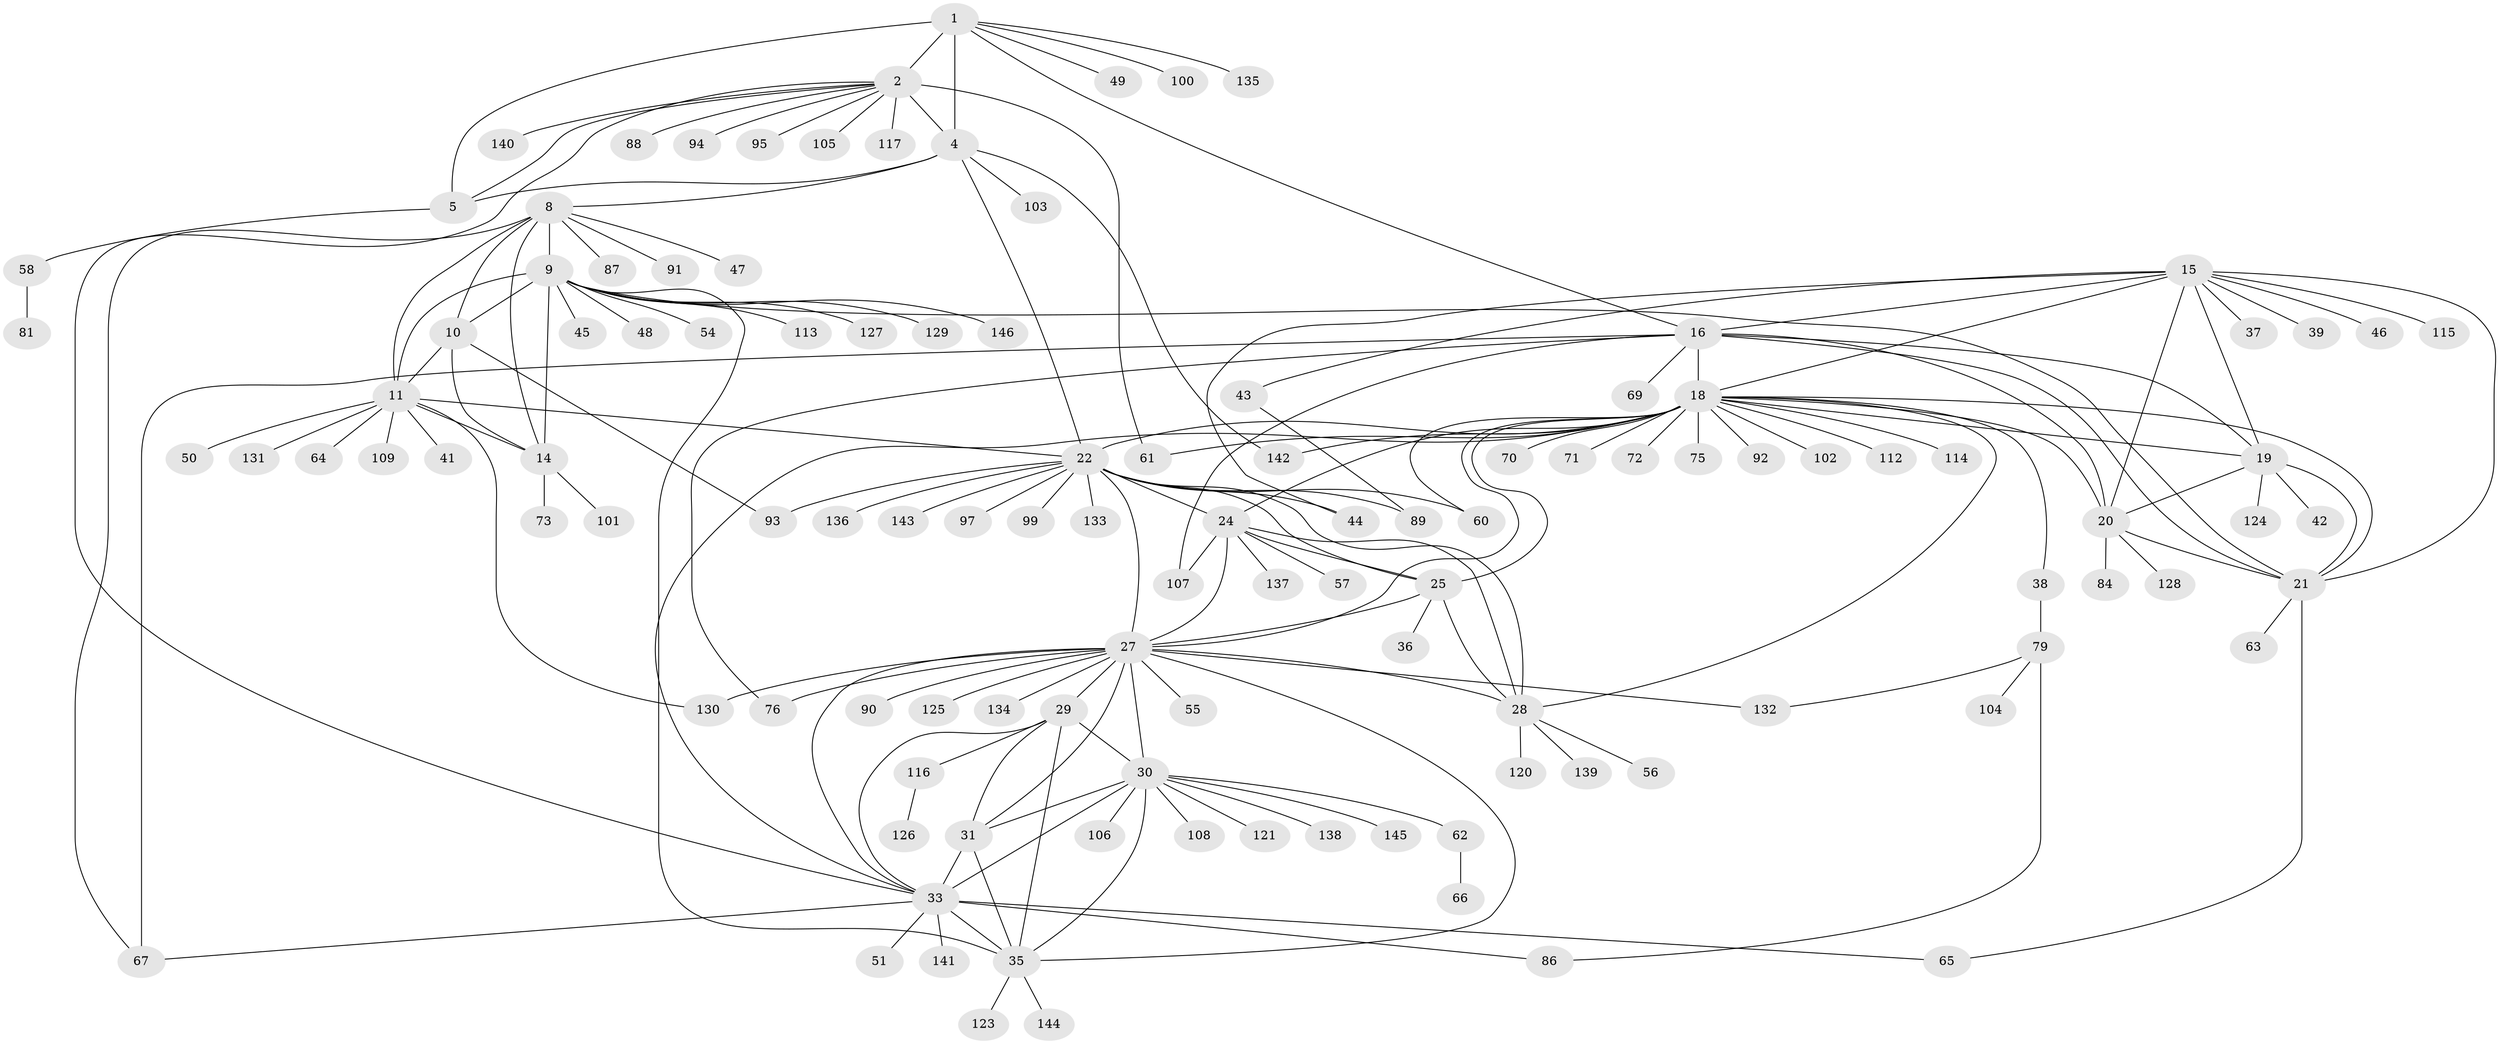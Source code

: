 // original degree distribution, {8: 0.06164383561643835, 9: 0.04794520547945205, 7: 0.0273972602739726, 11: 0.02054794520547945, 14: 0.00684931506849315, 12: 0.00684931506849315, 18: 0.00684931506849315, 10: 0.0410958904109589, 13: 0.02054794520547945, 1: 0.5821917808219178, 2: 0.1506849315068493, 3: 0.0273972602739726}
// Generated by graph-tools (version 1.1) at 2025/11/02/27/25 16:11:31]
// undirected, 117 vertices, 175 edges
graph export_dot {
graph [start="1"]
  node [color=gray90,style=filled];
  1 [super="+3"];
  2 [super="+7"];
  4 [super="+6"];
  5 [super="+77"];
  8 [super="+111"];
  9 [super="+13"];
  10 [super="+52"];
  11 [super="+12"];
  14;
  15 [super="+17"];
  16;
  18 [super="+26"];
  19 [super="+122"];
  20 [super="+82"];
  21 [super="+74"];
  22 [super="+23"];
  24 [super="+83"];
  25 [super="+40"];
  27 [super="+32"];
  28 [super="+78"];
  29 [super="+85"];
  30 [super="+34"];
  31 [super="+119"];
  33 [super="+96"];
  35 [super="+68"];
  36;
  37;
  38;
  39;
  41;
  42;
  43;
  44;
  45 [super="+53"];
  46;
  47;
  48;
  49;
  50;
  51;
  54 [super="+118"];
  55 [super="+59"];
  56;
  57;
  58;
  60;
  61;
  62;
  63;
  64;
  65;
  66;
  67;
  69;
  70;
  71;
  72;
  73;
  75;
  76 [super="+98"];
  79 [super="+80"];
  81;
  84;
  86;
  87;
  88;
  89;
  90;
  91;
  92;
  93;
  94;
  95;
  97;
  99;
  100;
  101;
  102;
  103;
  104;
  105;
  106;
  107 [super="+110"];
  108;
  109;
  112;
  113;
  114;
  115;
  116;
  117;
  120;
  121;
  123;
  124;
  125;
  126;
  127;
  128;
  129;
  130;
  131;
  132;
  133;
  134;
  135;
  136;
  137;
  138;
  139;
  140;
  141;
  142;
  143;
  144;
  145;
  146;
  1 -- 2 [weight=4];
  1 -- 4 [weight=4];
  1 -- 5 [weight=2];
  1 -- 49;
  1 -- 100;
  1 -- 16;
  1 -- 135;
  2 -- 4 [weight=4];
  2 -- 5 [weight=2];
  2 -- 88;
  2 -- 105;
  2 -- 117;
  2 -- 33;
  2 -- 140;
  2 -- 61;
  2 -- 94;
  2 -- 95;
  4 -- 5 [weight=2];
  4 -- 8;
  4 -- 103;
  4 -- 142;
  4 -- 22;
  5 -- 58;
  8 -- 9 [weight=2];
  8 -- 10;
  8 -- 11 [weight=2];
  8 -- 14;
  8 -- 47;
  8 -- 87;
  8 -- 91;
  8 -- 67;
  9 -- 10 [weight=2];
  9 -- 11 [weight=4];
  9 -- 14 [weight=2];
  9 -- 35;
  9 -- 45;
  9 -- 48;
  9 -- 54;
  9 -- 113;
  9 -- 127;
  9 -- 129;
  9 -- 146;
  9 -- 21;
  10 -- 11 [weight=2];
  10 -- 14;
  10 -- 93;
  11 -- 14 [weight=2];
  11 -- 22;
  11 -- 41;
  11 -- 50;
  11 -- 64;
  11 -- 109;
  11 -- 131;
  11 -- 130;
  14 -- 73;
  14 -- 101;
  15 -- 16 [weight=2];
  15 -- 18 [weight=2];
  15 -- 19 [weight=2];
  15 -- 20 [weight=2];
  15 -- 21 [weight=2];
  15 -- 37;
  15 -- 39;
  15 -- 44;
  15 -- 43;
  15 -- 46;
  15 -- 115;
  16 -- 18;
  16 -- 19;
  16 -- 20;
  16 -- 21;
  16 -- 67;
  16 -- 69;
  16 -- 76;
  16 -- 107;
  18 -- 19;
  18 -- 20;
  18 -- 21;
  18 -- 33;
  18 -- 38;
  18 -- 60;
  18 -- 61;
  18 -- 72;
  18 -- 75;
  18 -- 92;
  18 -- 102;
  18 -- 112;
  18 -- 114;
  18 -- 142;
  18 -- 70;
  18 -- 71;
  18 -- 22 [weight=2];
  18 -- 24;
  18 -- 25;
  18 -- 27;
  18 -- 28;
  19 -- 20;
  19 -- 21;
  19 -- 42;
  19 -- 124;
  20 -- 21;
  20 -- 84;
  20 -- 128;
  21 -- 63;
  21 -- 65;
  22 -- 24 [weight=2];
  22 -- 25 [weight=2];
  22 -- 27 [weight=2];
  22 -- 28 [weight=2];
  22 -- 89;
  22 -- 97;
  22 -- 136;
  22 -- 99;
  22 -- 133;
  22 -- 44;
  22 -- 143;
  22 -- 60;
  22 -- 93;
  24 -- 25;
  24 -- 27;
  24 -- 28;
  24 -- 57;
  24 -- 107;
  24 -- 137;
  25 -- 27;
  25 -- 28;
  25 -- 36;
  27 -- 28;
  27 -- 134;
  27 -- 33;
  27 -- 130;
  27 -- 35;
  27 -- 132;
  27 -- 76;
  27 -- 125;
  27 -- 55;
  27 -- 90;
  27 -- 29;
  27 -- 30 [weight=2];
  27 -- 31;
  28 -- 56;
  28 -- 120;
  28 -- 139;
  29 -- 30 [weight=2];
  29 -- 31;
  29 -- 33;
  29 -- 35;
  29 -- 116;
  30 -- 31 [weight=2];
  30 -- 33 [weight=2];
  30 -- 35 [weight=2];
  30 -- 62;
  30 -- 106;
  30 -- 121;
  30 -- 145;
  30 -- 138;
  30 -- 108;
  31 -- 33;
  31 -- 35;
  33 -- 35;
  33 -- 51;
  33 -- 65;
  33 -- 67;
  33 -- 86;
  33 -- 141;
  35 -- 123;
  35 -- 144;
  38 -- 79;
  43 -- 89;
  58 -- 81;
  62 -- 66;
  79 -- 104;
  79 -- 132;
  79 -- 86;
  116 -- 126;
}
